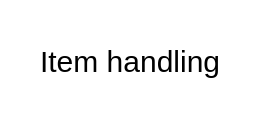 <mxfile>
    <diagram id="eEivbV5N9b3uCQ2Cgrt_" name="Page-1">
        <mxGraphModel dx="832" dy="475" grid="1" gridSize="10" guides="1" tooltips="1" connect="1" arrows="1" fold="1" page="1" pageScale="1" pageWidth="850" pageHeight="1100" math="0" shadow="0">
            <root>
                <mxCell id="0"/>
                <mxCell id="1" parent="0"/>
                <mxCell id="3" value="&lt;font style=&quot;font-size: 15px;&quot;&gt;Item handling&lt;/font&gt;" style="text;html=1;align=center;verticalAlign=middle;whiteSpace=wrap;rounded=0;" vertex="1" parent="1">
                    <mxGeometry x="360" y="290" width="130" height="60" as="geometry"/>
                </mxCell>
            </root>
        </mxGraphModel>
    </diagram>
</mxfile>